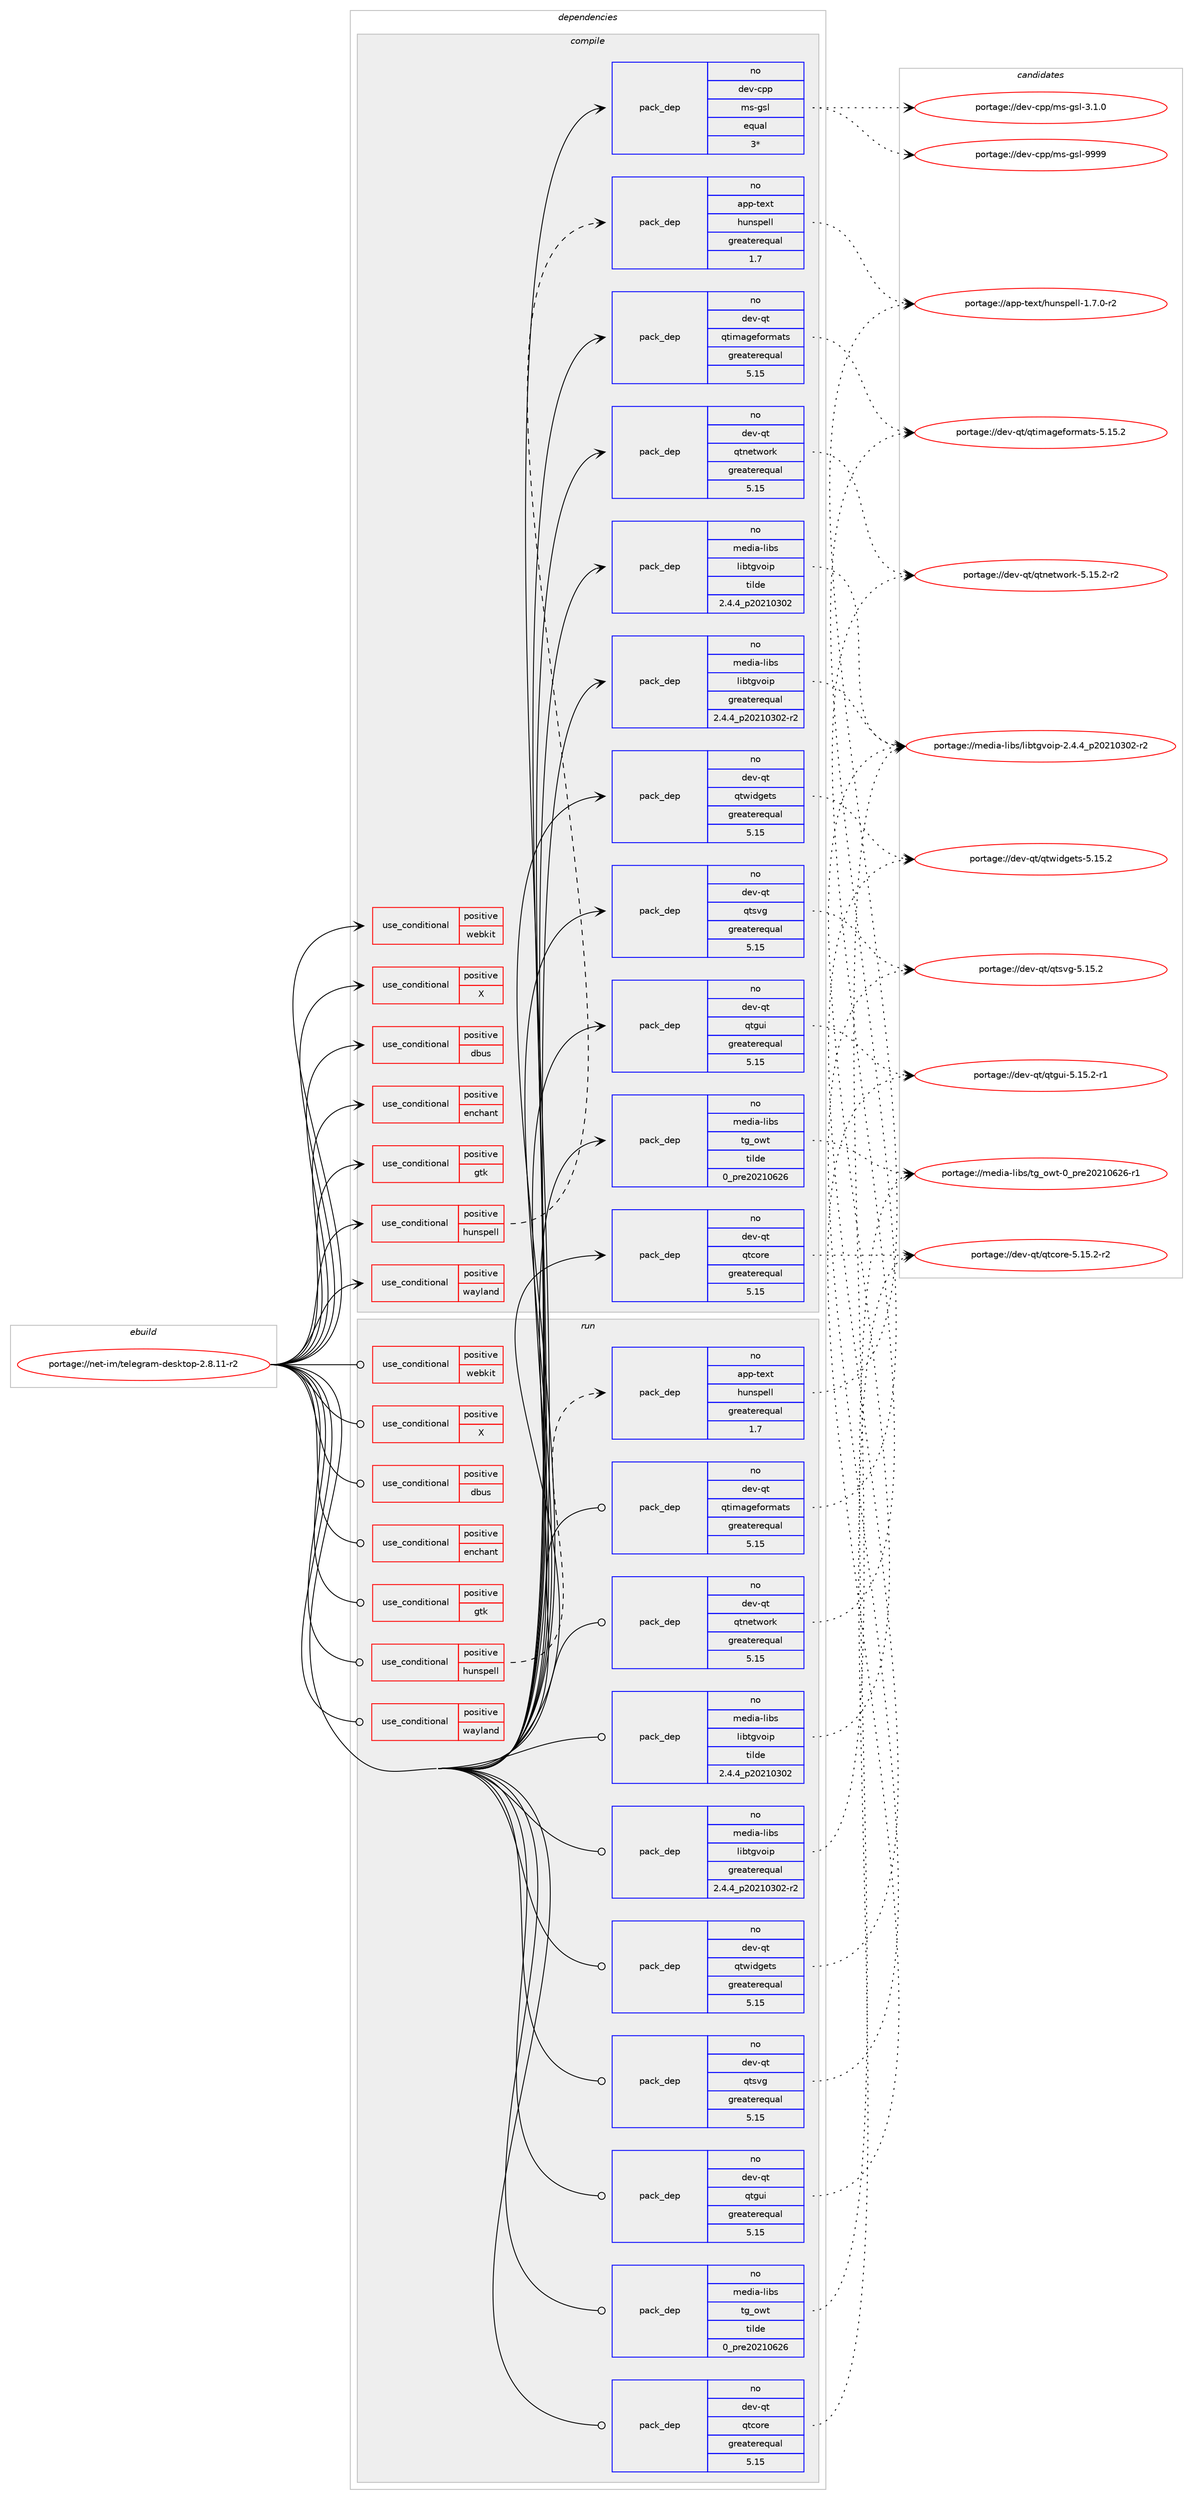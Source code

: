 digraph prolog {

# *************
# Graph options
# *************

newrank=true;
concentrate=true;
compound=true;
graph [rankdir=LR,fontname=Helvetica,fontsize=10,ranksep=1.5];#, ranksep=2.5, nodesep=0.2];
edge  [arrowhead=vee];
node  [fontname=Helvetica,fontsize=10];

# **********
# The ebuild
# **********

subgraph cluster_leftcol {
color=gray;
label=<<i>ebuild</i>>;
id [label="portage://net-im/telegram-desktop-2.8.11-r2", color=red, width=4, href="../net-im/telegram-desktop-2.8.11-r2.svg"];
}

# ****************
# The dependencies
# ****************

subgraph cluster_midcol {
color=gray;
label=<<i>dependencies</i>>;
subgraph cluster_compile {
fillcolor="#eeeeee";
style=filled;
label=<<i>compile</i>>;
subgraph cond10 {
dependency38 [label=<<TABLE BORDER="0" CELLBORDER="1" CELLSPACING="0" CELLPADDING="4"><TR><TD ROWSPAN="3" CELLPADDING="10">use_conditional</TD></TR><TR><TD>positive</TD></TR><TR><TD>X</TD></TR></TABLE>>, shape=none, color=red];
# *** BEGIN UNKNOWN DEPENDENCY TYPE (TODO) ***
# dependency38 -> package_dependency(portage://net-im/telegram-desktop-2.8.11-r2,install,no,x11-libs,libxcb,none,[,,],any_same_slot,[])
# *** END UNKNOWN DEPENDENCY TYPE (TODO) ***

}
id:e -> dependency38:w [weight=20,style="solid",arrowhead="vee"];
subgraph cond11 {
dependency39 [label=<<TABLE BORDER="0" CELLBORDER="1" CELLSPACING="0" CELLPADDING="4"><TR><TD ROWSPAN="3" CELLPADDING="10">use_conditional</TD></TR><TR><TD>positive</TD></TR><TR><TD>dbus</TD></TR></TABLE>>, shape=none, color=red];
# *** BEGIN UNKNOWN DEPENDENCY TYPE (TODO) ***
# dependency39 -> package_dependency(portage://net-im/telegram-desktop-2.8.11-r2,install,no,dev-qt,qtdbus,none,[,,],[slot(5)],[])
# *** END UNKNOWN DEPENDENCY TYPE (TODO) ***

# *** BEGIN UNKNOWN DEPENDENCY TYPE (TODO) ***
# dependency39 -> package_dependency(portage://net-im/telegram-desktop-2.8.11-r2,install,no,dev-libs,libdbusmenu-qt,none,[,,],[],[use(enable(qt5),positive)])
# *** END UNKNOWN DEPENDENCY TYPE (TODO) ***

}
id:e -> dependency39:w [weight=20,style="solid",arrowhead="vee"];
subgraph cond12 {
dependency40 [label=<<TABLE BORDER="0" CELLBORDER="1" CELLSPACING="0" CELLPADDING="4"><TR><TD ROWSPAN="3" CELLPADDING="10">use_conditional</TD></TR><TR><TD>positive</TD></TR><TR><TD>enchant</TD></TR></TABLE>>, shape=none, color=red];
# *** BEGIN UNKNOWN DEPENDENCY TYPE (TODO) ***
# dependency40 -> package_dependency(portage://net-im/telegram-desktop-2.8.11-r2,install,no,app-text,enchant,none,[,,],any_same_slot,[])
# *** END UNKNOWN DEPENDENCY TYPE (TODO) ***

}
id:e -> dependency40:w [weight=20,style="solid",arrowhead="vee"];
subgraph cond13 {
dependency41 [label=<<TABLE BORDER="0" CELLBORDER="1" CELLSPACING="0" CELLPADDING="4"><TR><TD ROWSPAN="3" CELLPADDING="10">use_conditional</TD></TR><TR><TD>positive</TD></TR><TR><TD>gtk</TD></TR></TABLE>>, shape=none, color=red];
# *** BEGIN UNKNOWN DEPENDENCY TYPE (TODO) ***
# dependency41 -> package_dependency(portage://net-im/telegram-desktop-2.8.11-r2,install,no,x11-libs,gtk+,none,[,,],[slot(3)],[use(optenable(X),none),use(optenable(wayland),none)])
# *** END UNKNOWN DEPENDENCY TYPE (TODO) ***

}
id:e -> dependency41:w [weight=20,style="solid",arrowhead="vee"];
subgraph cond14 {
dependency42 [label=<<TABLE BORDER="0" CELLBORDER="1" CELLSPACING="0" CELLPADDING="4"><TR><TD ROWSPAN="3" CELLPADDING="10">use_conditional</TD></TR><TR><TD>positive</TD></TR><TR><TD>hunspell</TD></TR></TABLE>>, shape=none, color=red];
subgraph pack28 {
dependency43 [label=<<TABLE BORDER="0" CELLBORDER="1" CELLSPACING="0" CELLPADDING="4" WIDTH="220"><TR><TD ROWSPAN="6" CELLPADDING="30">pack_dep</TD></TR><TR><TD WIDTH="110">no</TD></TR><TR><TD>app-text</TD></TR><TR><TD>hunspell</TD></TR><TR><TD>greaterequal</TD></TR><TR><TD>1.7</TD></TR></TABLE>>, shape=none, color=blue];
}
dependency42:e -> dependency43:w [weight=20,style="dashed",arrowhead="vee"];
}
id:e -> dependency42:w [weight=20,style="solid",arrowhead="vee"];
subgraph cond15 {
dependency44 [label=<<TABLE BORDER="0" CELLBORDER="1" CELLSPACING="0" CELLPADDING="4"><TR><TD ROWSPAN="3" CELLPADDING="10">use_conditional</TD></TR><TR><TD>positive</TD></TR><TR><TD>wayland</TD></TR></TABLE>>, shape=none, color=red];
# *** BEGIN UNKNOWN DEPENDENCY TYPE (TODO) ***
# dependency44 -> package_dependency(portage://net-im/telegram-desktop-2.8.11-r2,install,no,kde-frameworks,kwayland,none,[,,],any_same_slot,[])
# *** END UNKNOWN DEPENDENCY TYPE (TODO) ***

}
id:e -> dependency44:w [weight=20,style="solid",arrowhead="vee"];
subgraph cond16 {
dependency45 [label=<<TABLE BORDER="0" CELLBORDER="1" CELLSPACING="0" CELLPADDING="4"><TR><TD ROWSPAN="3" CELLPADDING="10">use_conditional</TD></TR><TR><TD>positive</TD></TR><TR><TD>webkit</TD></TR></TABLE>>, shape=none, color=red];
# *** BEGIN UNKNOWN DEPENDENCY TYPE (TODO) ***
# dependency45 -> package_dependency(portage://net-im/telegram-desktop-2.8.11-r2,install,no,net-libs,webkit-gtk,none,[,,],any_same_slot,[])
# *** END UNKNOWN DEPENDENCY TYPE (TODO) ***

}
id:e -> dependency45:w [weight=20,style="solid",arrowhead="vee"];
# *** BEGIN UNKNOWN DEPENDENCY TYPE (TODO) ***
# id -> package_dependency(portage://net-im/telegram-desktop-2.8.11-r2,install,no,app-arch,lz4,none,[,,],any_same_slot,[])
# *** END UNKNOWN DEPENDENCY TYPE (TODO) ***

# *** BEGIN UNKNOWN DEPENDENCY TYPE (TODO) ***
# id -> package_dependency(portage://net-im/telegram-desktop-2.8.11-r2,install,no,dev-cpp,glibmm,none,[,,],[slot(2)],[])
# *** END UNKNOWN DEPENDENCY TYPE (TODO) ***

subgraph pack29 {
dependency46 [label=<<TABLE BORDER="0" CELLBORDER="1" CELLSPACING="0" CELLPADDING="4" WIDTH="220"><TR><TD ROWSPAN="6" CELLPADDING="30">pack_dep</TD></TR><TR><TD WIDTH="110">no</TD></TR><TR><TD>dev-cpp</TD></TR><TR><TD>ms-gsl</TD></TR><TR><TD>equal</TD></TR><TR><TD>3*</TD></TR></TABLE>>, shape=none, color=blue];
}
id:e -> dependency46:w [weight=20,style="solid",arrowhead="vee"];
# *** BEGIN UNKNOWN DEPENDENCY TYPE (TODO) ***
# id -> package_dependency(portage://net-im/telegram-desktop-2.8.11-r2,install,no,dev-cpp,range-v3,none,[,,],[],[])
# *** END UNKNOWN DEPENDENCY TYPE (TODO) ***

# *** BEGIN UNKNOWN DEPENDENCY TYPE (TODO) ***
# id -> package_dependency(portage://net-im/telegram-desktop-2.8.11-r2,install,no,dev-libs,jemalloc,none,[,,],any_same_slot,[use(disable(lazy-lock),none)])
# *** END UNKNOWN DEPENDENCY TYPE (TODO) ***

# *** BEGIN UNKNOWN DEPENDENCY TYPE (TODO) ***
# id -> package_dependency(portage://net-im/telegram-desktop-2.8.11-r2,install,no,dev-libs,xxhash,none,[,,],[],[])
# *** END UNKNOWN DEPENDENCY TYPE (TODO) ***

subgraph pack30 {
dependency47 [label=<<TABLE BORDER="0" CELLBORDER="1" CELLSPACING="0" CELLPADDING="4" WIDTH="220"><TR><TD ROWSPAN="6" CELLPADDING="30">pack_dep</TD></TR><TR><TD WIDTH="110">no</TD></TR><TR><TD>dev-qt</TD></TR><TR><TD>qtcore</TD></TR><TR><TD>greaterequal</TD></TR><TR><TD>5.15</TD></TR></TABLE>>, shape=none, color=blue];
}
id:e -> dependency47:w [weight=20,style="solid",arrowhead="vee"];
subgraph pack31 {
dependency48 [label=<<TABLE BORDER="0" CELLBORDER="1" CELLSPACING="0" CELLPADDING="4" WIDTH="220"><TR><TD ROWSPAN="6" CELLPADDING="30">pack_dep</TD></TR><TR><TD WIDTH="110">no</TD></TR><TR><TD>dev-qt</TD></TR><TR><TD>qtgui</TD></TR><TR><TD>greaterequal</TD></TR><TR><TD>5.15</TD></TR></TABLE>>, shape=none, color=blue];
}
id:e -> dependency48:w [weight=20,style="solid",arrowhead="vee"];
subgraph pack32 {
dependency49 [label=<<TABLE BORDER="0" CELLBORDER="1" CELLSPACING="0" CELLPADDING="4" WIDTH="220"><TR><TD ROWSPAN="6" CELLPADDING="30">pack_dep</TD></TR><TR><TD WIDTH="110">no</TD></TR><TR><TD>dev-qt</TD></TR><TR><TD>qtimageformats</TD></TR><TR><TD>greaterequal</TD></TR><TR><TD>5.15</TD></TR></TABLE>>, shape=none, color=blue];
}
id:e -> dependency49:w [weight=20,style="solid",arrowhead="vee"];
subgraph pack33 {
dependency50 [label=<<TABLE BORDER="0" CELLBORDER="1" CELLSPACING="0" CELLPADDING="4" WIDTH="220"><TR><TD ROWSPAN="6" CELLPADDING="30">pack_dep</TD></TR><TR><TD WIDTH="110">no</TD></TR><TR><TD>dev-qt</TD></TR><TR><TD>qtnetwork</TD></TR><TR><TD>greaterequal</TD></TR><TR><TD>5.15</TD></TR></TABLE>>, shape=none, color=blue];
}
id:e -> dependency50:w [weight=20,style="solid",arrowhead="vee"];
subgraph pack34 {
dependency51 [label=<<TABLE BORDER="0" CELLBORDER="1" CELLSPACING="0" CELLPADDING="4" WIDTH="220"><TR><TD ROWSPAN="6" CELLPADDING="30">pack_dep</TD></TR><TR><TD WIDTH="110">no</TD></TR><TR><TD>dev-qt</TD></TR><TR><TD>qtsvg</TD></TR><TR><TD>greaterequal</TD></TR><TR><TD>5.15</TD></TR></TABLE>>, shape=none, color=blue];
}
id:e -> dependency51:w [weight=20,style="solid",arrowhead="vee"];
subgraph pack35 {
dependency52 [label=<<TABLE BORDER="0" CELLBORDER="1" CELLSPACING="0" CELLPADDING="4" WIDTH="220"><TR><TD ROWSPAN="6" CELLPADDING="30">pack_dep</TD></TR><TR><TD WIDTH="110">no</TD></TR><TR><TD>dev-qt</TD></TR><TR><TD>qtwidgets</TD></TR><TR><TD>greaterequal</TD></TR><TR><TD>5.15</TD></TR></TABLE>>, shape=none, color=blue];
}
id:e -> dependency52:w [weight=20,style="solid",arrowhead="vee"];
# *** BEGIN UNKNOWN DEPENDENCY TYPE (TODO) ***
# id -> package_dependency(portage://net-im/telegram-desktop-2.8.11-r2,install,no,dev-util,desktop-file-utils,none,[,,],[],[])
# *** END UNKNOWN DEPENDENCY TYPE (TODO) ***

# *** BEGIN UNKNOWN DEPENDENCY TYPE (TODO) ***
# id -> package_dependency(portage://net-im/telegram-desktop-2.8.11-r2,install,no,media-fonts,open-sans,none,[,,],[],[])
# *** END UNKNOWN DEPENDENCY TYPE (TODO) ***

# *** BEGIN UNKNOWN DEPENDENCY TYPE (TODO) ***
# id -> package_dependency(portage://net-im/telegram-desktop-2.8.11-r2,install,no,media-libs,fontconfig,none,[,,],any_same_slot,[])
# *** END UNKNOWN DEPENDENCY TYPE (TODO) ***

subgraph pack36 {
dependency53 [label=<<TABLE BORDER="0" CELLBORDER="1" CELLSPACING="0" CELLPADDING="4" WIDTH="220"><TR><TD ROWSPAN="6" CELLPADDING="30">pack_dep</TD></TR><TR><TD WIDTH="110">no</TD></TR><TR><TD>media-libs</TD></TR><TR><TD>libtgvoip</TD></TR><TR><TD>greaterequal</TD></TR><TR><TD>2.4.4_p20210302-r2</TD></TR></TABLE>>, shape=none, color=blue];
}
id:e -> dependency53:w [weight=20,style="solid",arrowhead="vee"];
subgraph pack37 {
dependency54 [label=<<TABLE BORDER="0" CELLBORDER="1" CELLSPACING="0" CELLPADDING="4" WIDTH="220"><TR><TD ROWSPAN="6" CELLPADDING="30">pack_dep</TD></TR><TR><TD WIDTH="110">no</TD></TR><TR><TD>media-libs</TD></TR><TR><TD>libtgvoip</TD></TR><TR><TD>tilde</TD></TR><TR><TD>2.4.4_p20210302</TD></TR></TABLE>>, shape=none, color=blue];
}
id:e -> dependency54:w [weight=20,style="solid",arrowhead="vee"];
# *** BEGIN UNKNOWN DEPENDENCY TYPE (TODO) ***
# id -> package_dependency(portage://net-im/telegram-desktop-2.8.11-r2,install,no,media-libs,openal,none,[,,],[],[])
# *** END UNKNOWN DEPENDENCY TYPE (TODO) ***

# *** BEGIN UNKNOWN DEPENDENCY TYPE (TODO) ***
# id -> package_dependency(portage://net-im/telegram-desktop-2.8.11-r2,install,no,media-libs,opus,none,[,,],any_same_slot,[])
# *** END UNKNOWN DEPENDENCY TYPE (TODO) ***

# *** BEGIN UNKNOWN DEPENDENCY TYPE (TODO) ***
# id -> package_dependency(portage://net-im/telegram-desktop-2.8.11-r2,install,no,media-libs,rnnoise,none,[,,],[],[])
# *** END UNKNOWN DEPENDENCY TYPE (TODO) ***

subgraph pack38 {
dependency55 [label=<<TABLE BORDER="0" CELLBORDER="1" CELLSPACING="0" CELLPADDING="4" WIDTH="220"><TR><TD ROWSPAN="6" CELLPADDING="30">pack_dep</TD></TR><TR><TD WIDTH="110">no</TD></TR><TR><TD>media-libs</TD></TR><TR><TD>tg_owt</TD></TR><TR><TD>tilde</TD></TR><TR><TD>0_pre20210626</TD></TR></TABLE>>, shape=none, color=blue];
}
id:e -> dependency55:w [weight=20,style="solid",arrowhead="vee"];
# *** BEGIN UNKNOWN DEPENDENCY TYPE (TODO) ***
# id -> package_dependency(portage://net-im/telegram-desktop-2.8.11-r2,install,no,media-video,ffmpeg,none,[,,],any_same_slot,[use(enable(opus),none)])
# *** END UNKNOWN DEPENDENCY TYPE (TODO) ***

# *** BEGIN UNKNOWN DEPENDENCY TYPE (TODO) ***
# id -> package_dependency(portage://net-im/telegram-desktop-2.8.11-r2,install,no,sys-libs,zlib,none,[,,],any_same_slot,[use(enable(minizip),none)])
# *** END UNKNOWN DEPENDENCY TYPE (TODO) ***

# *** BEGIN UNKNOWN DEPENDENCY TYPE (TODO) ***
# id -> package_dependency(portage://net-im/telegram-desktop-2.8.11-r2,install,no,x11-misc,shared-mime-info,none,[,,],[],[])
# *** END UNKNOWN DEPENDENCY TYPE (TODO) ***

# *** BEGIN UNKNOWN DEPENDENCY TYPE (TODO) ***
# id -> package_dependency(portage://net-im/telegram-desktop-2.8.11-r2,install,weak,net-im,telegram-desktop-bin,none,[,,],[],[])
# *** END UNKNOWN DEPENDENCY TYPE (TODO) ***

}
subgraph cluster_compileandrun {
fillcolor="#eeeeee";
style=filled;
label=<<i>compile and run</i>>;
}
subgraph cluster_run {
fillcolor="#eeeeee";
style=filled;
label=<<i>run</i>>;
subgraph cond17 {
dependency56 [label=<<TABLE BORDER="0" CELLBORDER="1" CELLSPACING="0" CELLPADDING="4"><TR><TD ROWSPAN="3" CELLPADDING="10">use_conditional</TD></TR><TR><TD>positive</TD></TR><TR><TD>X</TD></TR></TABLE>>, shape=none, color=red];
# *** BEGIN UNKNOWN DEPENDENCY TYPE (TODO) ***
# dependency56 -> package_dependency(portage://net-im/telegram-desktop-2.8.11-r2,run,no,x11-libs,libxcb,none,[,,],any_same_slot,[])
# *** END UNKNOWN DEPENDENCY TYPE (TODO) ***

}
id:e -> dependency56:w [weight=20,style="solid",arrowhead="odot"];
subgraph cond18 {
dependency57 [label=<<TABLE BORDER="0" CELLBORDER="1" CELLSPACING="0" CELLPADDING="4"><TR><TD ROWSPAN="3" CELLPADDING="10">use_conditional</TD></TR><TR><TD>positive</TD></TR><TR><TD>dbus</TD></TR></TABLE>>, shape=none, color=red];
# *** BEGIN UNKNOWN DEPENDENCY TYPE (TODO) ***
# dependency57 -> package_dependency(portage://net-im/telegram-desktop-2.8.11-r2,run,no,dev-qt,qtdbus,none,[,,],[slot(5)],[])
# *** END UNKNOWN DEPENDENCY TYPE (TODO) ***

# *** BEGIN UNKNOWN DEPENDENCY TYPE (TODO) ***
# dependency57 -> package_dependency(portage://net-im/telegram-desktop-2.8.11-r2,run,no,dev-libs,libdbusmenu-qt,none,[,,],[],[use(enable(qt5),positive)])
# *** END UNKNOWN DEPENDENCY TYPE (TODO) ***

}
id:e -> dependency57:w [weight=20,style="solid",arrowhead="odot"];
subgraph cond19 {
dependency58 [label=<<TABLE BORDER="0" CELLBORDER="1" CELLSPACING="0" CELLPADDING="4"><TR><TD ROWSPAN="3" CELLPADDING="10">use_conditional</TD></TR><TR><TD>positive</TD></TR><TR><TD>enchant</TD></TR></TABLE>>, shape=none, color=red];
# *** BEGIN UNKNOWN DEPENDENCY TYPE (TODO) ***
# dependency58 -> package_dependency(portage://net-im/telegram-desktop-2.8.11-r2,run,no,app-text,enchant,none,[,,],any_same_slot,[])
# *** END UNKNOWN DEPENDENCY TYPE (TODO) ***

}
id:e -> dependency58:w [weight=20,style="solid",arrowhead="odot"];
subgraph cond20 {
dependency59 [label=<<TABLE BORDER="0" CELLBORDER="1" CELLSPACING="0" CELLPADDING="4"><TR><TD ROWSPAN="3" CELLPADDING="10">use_conditional</TD></TR><TR><TD>positive</TD></TR><TR><TD>gtk</TD></TR></TABLE>>, shape=none, color=red];
# *** BEGIN UNKNOWN DEPENDENCY TYPE (TODO) ***
# dependency59 -> package_dependency(portage://net-im/telegram-desktop-2.8.11-r2,run,no,x11-libs,gtk+,none,[,,],[slot(3)],[use(optenable(X),none),use(optenable(wayland),none)])
# *** END UNKNOWN DEPENDENCY TYPE (TODO) ***

}
id:e -> dependency59:w [weight=20,style="solid",arrowhead="odot"];
subgraph cond21 {
dependency60 [label=<<TABLE BORDER="0" CELLBORDER="1" CELLSPACING="0" CELLPADDING="4"><TR><TD ROWSPAN="3" CELLPADDING="10">use_conditional</TD></TR><TR><TD>positive</TD></TR><TR><TD>hunspell</TD></TR></TABLE>>, shape=none, color=red];
subgraph pack39 {
dependency61 [label=<<TABLE BORDER="0" CELLBORDER="1" CELLSPACING="0" CELLPADDING="4" WIDTH="220"><TR><TD ROWSPAN="6" CELLPADDING="30">pack_dep</TD></TR><TR><TD WIDTH="110">no</TD></TR><TR><TD>app-text</TD></TR><TR><TD>hunspell</TD></TR><TR><TD>greaterequal</TD></TR><TR><TD>1.7</TD></TR></TABLE>>, shape=none, color=blue];
}
dependency60:e -> dependency61:w [weight=20,style="dashed",arrowhead="vee"];
}
id:e -> dependency60:w [weight=20,style="solid",arrowhead="odot"];
subgraph cond22 {
dependency62 [label=<<TABLE BORDER="0" CELLBORDER="1" CELLSPACING="0" CELLPADDING="4"><TR><TD ROWSPAN="3" CELLPADDING="10">use_conditional</TD></TR><TR><TD>positive</TD></TR><TR><TD>wayland</TD></TR></TABLE>>, shape=none, color=red];
# *** BEGIN UNKNOWN DEPENDENCY TYPE (TODO) ***
# dependency62 -> package_dependency(portage://net-im/telegram-desktop-2.8.11-r2,run,no,kde-frameworks,kwayland,none,[,,],any_same_slot,[])
# *** END UNKNOWN DEPENDENCY TYPE (TODO) ***

}
id:e -> dependency62:w [weight=20,style="solid",arrowhead="odot"];
subgraph cond23 {
dependency63 [label=<<TABLE BORDER="0" CELLBORDER="1" CELLSPACING="0" CELLPADDING="4"><TR><TD ROWSPAN="3" CELLPADDING="10">use_conditional</TD></TR><TR><TD>positive</TD></TR><TR><TD>webkit</TD></TR></TABLE>>, shape=none, color=red];
# *** BEGIN UNKNOWN DEPENDENCY TYPE (TODO) ***
# dependency63 -> package_dependency(portage://net-im/telegram-desktop-2.8.11-r2,run,no,net-libs,webkit-gtk,none,[,,],any_same_slot,[])
# *** END UNKNOWN DEPENDENCY TYPE (TODO) ***

}
id:e -> dependency63:w [weight=20,style="solid",arrowhead="odot"];
# *** BEGIN UNKNOWN DEPENDENCY TYPE (TODO) ***
# id -> package_dependency(portage://net-im/telegram-desktop-2.8.11-r2,run,no,app-arch,lz4,none,[,,],any_same_slot,[])
# *** END UNKNOWN DEPENDENCY TYPE (TODO) ***

# *** BEGIN UNKNOWN DEPENDENCY TYPE (TODO) ***
# id -> package_dependency(portage://net-im/telegram-desktop-2.8.11-r2,run,no,dev-cpp,glibmm,none,[,,],[slot(2)],[])
# *** END UNKNOWN DEPENDENCY TYPE (TODO) ***

# *** BEGIN UNKNOWN DEPENDENCY TYPE (TODO) ***
# id -> package_dependency(portage://net-im/telegram-desktop-2.8.11-r2,run,no,dev-libs,jemalloc,none,[,,],any_same_slot,[use(disable(lazy-lock),none)])
# *** END UNKNOWN DEPENDENCY TYPE (TODO) ***

# *** BEGIN UNKNOWN DEPENDENCY TYPE (TODO) ***
# id -> package_dependency(portage://net-im/telegram-desktop-2.8.11-r2,run,no,dev-libs,xxhash,none,[,,],[],[])
# *** END UNKNOWN DEPENDENCY TYPE (TODO) ***

subgraph pack40 {
dependency64 [label=<<TABLE BORDER="0" CELLBORDER="1" CELLSPACING="0" CELLPADDING="4" WIDTH="220"><TR><TD ROWSPAN="6" CELLPADDING="30">pack_dep</TD></TR><TR><TD WIDTH="110">no</TD></TR><TR><TD>dev-qt</TD></TR><TR><TD>qtcore</TD></TR><TR><TD>greaterequal</TD></TR><TR><TD>5.15</TD></TR></TABLE>>, shape=none, color=blue];
}
id:e -> dependency64:w [weight=20,style="solid",arrowhead="odot"];
subgraph pack41 {
dependency65 [label=<<TABLE BORDER="0" CELLBORDER="1" CELLSPACING="0" CELLPADDING="4" WIDTH="220"><TR><TD ROWSPAN="6" CELLPADDING="30">pack_dep</TD></TR><TR><TD WIDTH="110">no</TD></TR><TR><TD>dev-qt</TD></TR><TR><TD>qtgui</TD></TR><TR><TD>greaterequal</TD></TR><TR><TD>5.15</TD></TR></TABLE>>, shape=none, color=blue];
}
id:e -> dependency65:w [weight=20,style="solid",arrowhead="odot"];
subgraph pack42 {
dependency66 [label=<<TABLE BORDER="0" CELLBORDER="1" CELLSPACING="0" CELLPADDING="4" WIDTH="220"><TR><TD ROWSPAN="6" CELLPADDING="30">pack_dep</TD></TR><TR><TD WIDTH="110">no</TD></TR><TR><TD>dev-qt</TD></TR><TR><TD>qtimageformats</TD></TR><TR><TD>greaterequal</TD></TR><TR><TD>5.15</TD></TR></TABLE>>, shape=none, color=blue];
}
id:e -> dependency66:w [weight=20,style="solid",arrowhead="odot"];
subgraph pack43 {
dependency67 [label=<<TABLE BORDER="0" CELLBORDER="1" CELLSPACING="0" CELLPADDING="4" WIDTH="220"><TR><TD ROWSPAN="6" CELLPADDING="30">pack_dep</TD></TR><TR><TD WIDTH="110">no</TD></TR><TR><TD>dev-qt</TD></TR><TR><TD>qtnetwork</TD></TR><TR><TD>greaterequal</TD></TR><TR><TD>5.15</TD></TR></TABLE>>, shape=none, color=blue];
}
id:e -> dependency67:w [weight=20,style="solid",arrowhead="odot"];
subgraph pack44 {
dependency68 [label=<<TABLE BORDER="0" CELLBORDER="1" CELLSPACING="0" CELLPADDING="4" WIDTH="220"><TR><TD ROWSPAN="6" CELLPADDING="30">pack_dep</TD></TR><TR><TD WIDTH="110">no</TD></TR><TR><TD>dev-qt</TD></TR><TR><TD>qtsvg</TD></TR><TR><TD>greaterequal</TD></TR><TR><TD>5.15</TD></TR></TABLE>>, shape=none, color=blue];
}
id:e -> dependency68:w [weight=20,style="solid",arrowhead="odot"];
subgraph pack45 {
dependency69 [label=<<TABLE BORDER="0" CELLBORDER="1" CELLSPACING="0" CELLPADDING="4" WIDTH="220"><TR><TD ROWSPAN="6" CELLPADDING="30">pack_dep</TD></TR><TR><TD WIDTH="110">no</TD></TR><TR><TD>dev-qt</TD></TR><TR><TD>qtwidgets</TD></TR><TR><TD>greaterequal</TD></TR><TR><TD>5.15</TD></TR></TABLE>>, shape=none, color=blue];
}
id:e -> dependency69:w [weight=20,style="solid",arrowhead="odot"];
# *** BEGIN UNKNOWN DEPENDENCY TYPE (TODO) ***
# id -> package_dependency(portage://net-im/telegram-desktop-2.8.11-r2,run,no,media-fonts,open-sans,none,[,,],[],[])
# *** END UNKNOWN DEPENDENCY TYPE (TODO) ***

# *** BEGIN UNKNOWN DEPENDENCY TYPE (TODO) ***
# id -> package_dependency(portage://net-im/telegram-desktop-2.8.11-r2,run,no,media-libs,fontconfig,none,[,,],any_same_slot,[])
# *** END UNKNOWN DEPENDENCY TYPE (TODO) ***

subgraph pack46 {
dependency70 [label=<<TABLE BORDER="0" CELLBORDER="1" CELLSPACING="0" CELLPADDING="4" WIDTH="220"><TR><TD ROWSPAN="6" CELLPADDING="30">pack_dep</TD></TR><TR><TD WIDTH="110">no</TD></TR><TR><TD>media-libs</TD></TR><TR><TD>libtgvoip</TD></TR><TR><TD>greaterequal</TD></TR><TR><TD>2.4.4_p20210302-r2</TD></TR></TABLE>>, shape=none, color=blue];
}
id:e -> dependency70:w [weight=20,style="solid",arrowhead="odot"];
subgraph pack47 {
dependency71 [label=<<TABLE BORDER="0" CELLBORDER="1" CELLSPACING="0" CELLPADDING="4" WIDTH="220"><TR><TD ROWSPAN="6" CELLPADDING="30">pack_dep</TD></TR><TR><TD WIDTH="110">no</TD></TR><TR><TD>media-libs</TD></TR><TR><TD>libtgvoip</TD></TR><TR><TD>tilde</TD></TR><TR><TD>2.4.4_p20210302</TD></TR></TABLE>>, shape=none, color=blue];
}
id:e -> dependency71:w [weight=20,style="solid",arrowhead="odot"];
# *** BEGIN UNKNOWN DEPENDENCY TYPE (TODO) ***
# id -> package_dependency(portage://net-im/telegram-desktop-2.8.11-r2,run,no,media-libs,openal,none,[,,],[],[])
# *** END UNKNOWN DEPENDENCY TYPE (TODO) ***

# *** BEGIN UNKNOWN DEPENDENCY TYPE (TODO) ***
# id -> package_dependency(portage://net-im/telegram-desktop-2.8.11-r2,run,no,media-libs,opus,none,[,,],any_same_slot,[])
# *** END UNKNOWN DEPENDENCY TYPE (TODO) ***

# *** BEGIN UNKNOWN DEPENDENCY TYPE (TODO) ***
# id -> package_dependency(portage://net-im/telegram-desktop-2.8.11-r2,run,no,media-libs,rnnoise,none,[,,],[],[])
# *** END UNKNOWN DEPENDENCY TYPE (TODO) ***

subgraph pack48 {
dependency72 [label=<<TABLE BORDER="0" CELLBORDER="1" CELLSPACING="0" CELLPADDING="4" WIDTH="220"><TR><TD ROWSPAN="6" CELLPADDING="30">pack_dep</TD></TR><TR><TD WIDTH="110">no</TD></TR><TR><TD>media-libs</TD></TR><TR><TD>tg_owt</TD></TR><TR><TD>tilde</TD></TR><TR><TD>0_pre20210626</TD></TR></TABLE>>, shape=none, color=blue];
}
id:e -> dependency72:w [weight=20,style="solid",arrowhead="odot"];
# *** BEGIN UNKNOWN DEPENDENCY TYPE (TODO) ***
# id -> package_dependency(portage://net-im/telegram-desktop-2.8.11-r2,run,no,media-video,ffmpeg,none,[,,],any_same_slot,[use(enable(opus),none)])
# *** END UNKNOWN DEPENDENCY TYPE (TODO) ***

# *** BEGIN UNKNOWN DEPENDENCY TYPE (TODO) ***
# id -> package_dependency(portage://net-im/telegram-desktop-2.8.11-r2,run,no,sys-libs,zlib,none,[,,],any_same_slot,[use(enable(minizip),none)])
# *** END UNKNOWN DEPENDENCY TYPE (TODO) ***

# *** BEGIN UNKNOWN DEPENDENCY TYPE (TODO) ***
# id -> package_dependency(portage://net-im/telegram-desktop-2.8.11-r2,run,weak,net-im,telegram-desktop-bin,none,[,,],[],[])
# *** END UNKNOWN DEPENDENCY TYPE (TODO) ***

}
}

# **************
# The candidates
# **************

subgraph cluster_choices {
rank=same;
color=gray;
label=<<i>candidates</i>>;

subgraph choice28 {
color=black;
nodesep=1;
choice9711211245116101120116471041171101151121011081084549465546484511450 [label="portage://app-text/hunspell-1.7.0-r2", color=red, width=4,href="../app-text/hunspell-1.7.0-r2.svg"];
dependency43:e -> choice9711211245116101120116471041171101151121011081084549465546484511450:w [style=dotted,weight="100"];
}
subgraph choice29 {
color=black;
nodesep=1;
choice10010111845991121124710911545103115108455146494648 [label="portage://dev-cpp/ms-gsl-3.1.0", color=red, width=4,href="../dev-cpp/ms-gsl-3.1.0.svg"];
choice100101118459911211247109115451031151084557575757 [label="portage://dev-cpp/ms-gsl-9999", color=red, width=4,href="../dev-cpp/ms-gsl-9999.svg"];
dependency46:e -> choice10010111845991121124710911545103115108455146494648:w [style=dotted,weight="100"];
dependency46:e -> choice100101118459911211247109115451031151084557575757:w [style=dotted,weight="100"];
}
subgraph choice30 {
color=black;
nodesep=1;
choice100101118451131164711311699111114101455346495346504511450 [label="portage://dev-qt/qtcore-5.15.2-r2", color=red, width=4,href="../dev-qt/qtcore-5.15.2-r2.svg"];
dependency47:e -> choice100101118451131164711311699111114101455346495346504511450:w [style=dotted,weight="100"];
}
subgraph choice31 {
color=black;
nodesep=1;
choice1001011184511311647113116103117105455346495346504511449 [label="portage://dev-qt/qtgui-5.15.2-r1", color=red, width=4,href="../dev-qt/qtgui-5.15.2-r1.svg"];
dependency48:e -> choice1001011184511311647113116103117105455346495346504511449:w [style=dotted,weight="100"];
}
subgraph choice32 {
color=black;
nodesep=1;
choice1001011184511311647113116105109971031011021111141099711611545534649534650 [label="portage://dev-qt/qtimageformats-5.15.2", color=red, width=4,href="../dev-qt/qtimageformats-5.15.2.svg"];
dependency49:e -> choice1001011184511311647113116105109971031011021111141099711611545534649534650:w [style=dotted,weight="100"];
}
subgraph choice33 {
color=black;
nodesep=1;
choice1001011184511311647113116110101116119111114107455346495346504511450 [label="portage://dev-qt/qtnetwork-5.15.2-r2", color=red, width=4,href="../dev-qt/qtnetwork-5.15.2-r2.svg"];
dependency50:e -> choice1001011184511311647113116110101116119111114107455346495346504511450:w [style=dotted,weight="100"];
}
subgraph choice34 {
color=black;
nodesep=1;
choice100101118451131164711311611511810345534649534650 [label="portage://dev-qt/qtsvg-5.15.2", color=red, width=4,href="../dev-qt/qtsvg-5.15.2.svg"];
dependency51:e -> choice100101118451131164711311611511810345534649534650:w [style=dotted,weight="100"];
}
subgraph choice35 {
color=black;
nodesep=1;
choice100101118451131164711311611910510010310111611545534649534650 [label="portage://dev-qt/qtwidgets-5.15.2", color=red, width=4,href="../dev-qt/qtwidgets-5.15.2.svg"];
dependency52:e -> choice100101118451131164711311611910510010310111611545534649534650:w [style=dotted,weight="100"];
}
subgraph choice36 {
color=black;
nodesep=1;
choice10910110010597451081059811547108105981161031181111051124550465246529511250485049485148504511450 [label="portage://media-libs/libtgvoip-2.4.4_p20210302-r2", color=red, width=4,href="../media-libs/libtgvoip-2.4.4_p20210302-r2.svg"];
dependency53:e -> choice10910110010597451081059811547108105981161031181111051124550465246529511250485049485148504511450:w [style=dotted,weight="100"];
}
subgraph choice37 {
color=black;
nodesep=1;
choice10910110010597451081059811547108105981161031181111051124550465246529511250485049485148504511450 [label="portage://media-libs/libtgvoip-2.4.4_p20210302-r2", color=red, width=4,href="../media-libs/libtgvoip-2.4.4_p20210302-r2.svg"];
dependency54:e -> choice10910110010597451081059811547108105981161031181111051124550465246529511250485049485148504511450:w [style=dotted,weight="100"];
}
subgraph choice38 {
color=black;
nodesep=1;
choice109101100105974510810598115471161039511111911645489511211410150485049485450544511449 [label="portage://media-libs/tg_owt-0_pre20210626-r1", color=red, width=4,href="../media-libs/tg_owt-0_pre20210626-r1.svg"];
dependency55:e -> choice109101100105974510810598115471161039511111911645489511211410150485049485450544511449:w [style=dotted,weight="100"];
}
subgraph choice39 {
color=black;
nodesep=1;
choice9711211245116101120116471041171101151121011081084549465546484511450 [label="portage://app-text/hunspell-1.7.0-r2", color=red, width=4,href="../app-text/hunspell-1.7.0-r2.svg"];
dependency61:e -> choice9711211245116101120116471041171101151121011081084549465546484511450:w [style=dotted,weight="100"];
}
subgraph choice40 {
color=black;
nodesep=1;
choice100101118451131164711311699111114101455346495346504511450 [label="portage://dev-qt/qtcore-5.15.2-r2", color=red, width=4,href="../dev-qt/qtcore-5.15.2-r2.svg"];
dependency64:e -> choice100101118451131164711311699111114101455346495346504511450:w [style=dotted,weight="100"];
}
subgraph choice41 {
color=black;
nodesep=1;
choice1001011184511311647113116103117105455346495346504511449 [label="portage://dev-qt/qtgui-5.15.2-r1", color=red, width=4,href="../dev-qt/qtgui-5.15.2-r1.svg"];
dependency65:e -> choice1001011184511311647113116103117105455346495346504511449:w [style=dotted,weight="100"];
}
subgraph choice42 {
color=black;
nodesep=1;
choice1001011184511311647113116105109971031011021111141099711611545534649534650 [label="portage://dev-qt/qtimageformats-5.15.2", color=red, width=4,href="../dev-qt/qtimageformats-5.15.2.svg"];
dependency66:e -> choice1001011184511311647113116105109971031011021111141099711611545534649534650:w [style=dotted,weight="100"];
}
subgraph choice43 {
color=black;
nodesep=1;
choice1001011184511311647113116110101116119111114107455346495346504511450 [label="portage://dev-qt/qtnetwork-5.15.2-r2", color=red, width=4,href="../dev-qt/qtnetwork-5.15.2-r2.svg"];
dependency67:e -> choice1001011184511311647113116110101116119111114107455346495346504511450:w [style=dotted,weight="100"];
}
subgraph choice44 {
color=black;
nodesep=1;
choice100101118451131164711311611511810345534649534650 [label="portage://dev-qt/qtsvg-5.15.2", color=red, width=4,href="../dev-qt/qtsvg-5.15.2.svg"];
dependency68:e -> choice100101118451131164711311611511810345534649534650:w [style=dotted,weight="100"];
}
subgraph choice45 {
color=black;
nodesep=1;
choice100101118451131164711311611910510010310111611545534649534650 [label="portage://dev-qt/qtwidgets-5.15.2", color=red, width=4,href="../dev-qt/qtwidgets-5.15.2.svg"];
dependency69:e -> choice100101118451131164711311611910510010310111611545534649534650:w [style=dotted,weight="100"];
}
subgraph choice46 {
color=black;
nodesep=1;
choice10910110010597451081059811547108105981161031181111051124550465246529511250485049485148504511450 [label="portage://media-libs/libtgvoip-2.4.4_p20210302-r2", color=red, width=4,href="../media-libs/libtgvoip-2.4.4_p20210302-r2.svg"];
dependency70:e -> choice10910110010597451081059811547108105981161031181111051124550465246529511250485049485148504511450:w [style=dotted,weight="100"];
}
subgraph choice47 {
color=black;
nodesep=1;
choice10910110010597451081059811547108105981161031181111051124550465246529511250485049485148504511450 [label="portage://media-libs/libtgvoip-2.4.4_p20210302-r2", color=red, width=4,href="../media-libs/libtgvoip-2.4.4_p20210302-r2.svg"];
dependency71:e -> choice10910110010597451081059811547108105981161031181111051124550465246529511250485049485148504511450:w [style=dotted,weight="100"];
}
subgraph choice48 {
color=black;
nodesep=1;
choice109101100105974510810598115471161039511111911645489511211410150485049485450544511449 [label="portage://media-libs/tg_owt-0_pre20210626-r1", color=red, width=4,href="../media-libs/tg_owt-0_pre20210626-r1.svg"];
dependency72:e -> choice109101100105974510810598115471161039511111911645489511211410150485049485450544511449:w [style=dotted,weight="100"];
}
}

}
